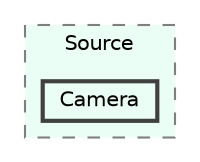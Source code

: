 digraph "C:/GEU/GEUCore/Source/Camera"
{
 // LATEX_PDF_SIZE
  bgcolor="transparent";
  edge [fontname=Helvetica,fontsize=10,labelfontname=Helvetica,labelfontsize=10];
  node [fontname=Helvetica,fontsize=10,shape=box,height=0.2,width=0.4];
  compound=true
  subgraph clusterdir_d4107ff65a26812a8e80cf49f43b787d {
    graph [ bgcolor="#ebfef5", pencolor="grey50", label="Source", fontname=Helvetica,fontsize=10 style="filled,dashed", URL="dir_d4107ff65a26812a8e80cf49f43b787d.html",tooltip=""]
  dir_f7870abe4f66b42600bbfbf2982a92ee [label="Camera", fillcolor="#ebfef5", color="grey25", style="filled,bold", URL="dir_f7870abe4f66b42600bbfbf2982a92ee.html",tooltip=""];
  }
}
